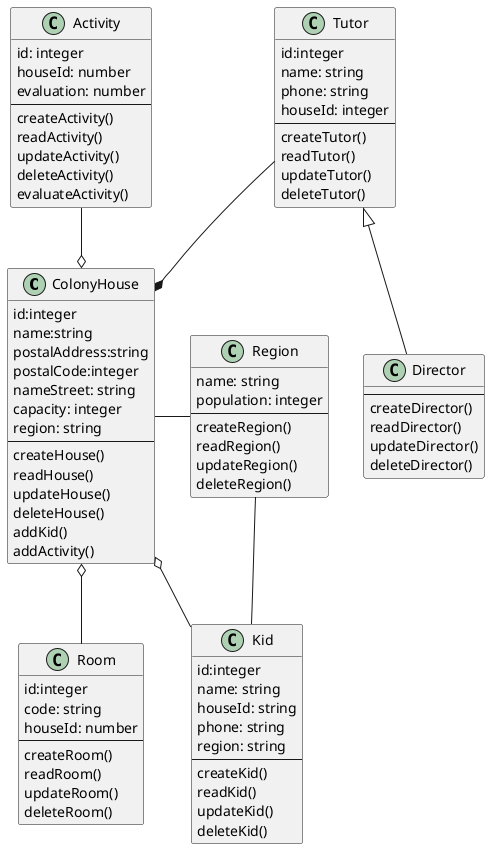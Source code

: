 @startuml Colonias
    
    class ColonyHouse{
        id:integer
        name:string
        postalAddress:string
        postalCode:integer
        nameStreet: string
        capacity: integer
        region: string
        --
        createHouse()
        readHouse()
        updateHouse()
        deleteHouse()
        addKid()
        addActivity()
    }

    class Room{
        id:integer
        code: string
        houseId: number
        --
        createRoom()
        readRoom()
        updateRoom()
        deleteRoom()
    }

    class Activity{
        id: integer
        houseId: number
        evaluation: number
        --
        createActivity()
        readActivity()
        updateActivity()
        deleteActivity()
        evaluateActivity()
    }

    class Tutor{
        id:integer
        name: string
        phone: string
        houseId: integer
        --
        createTutor()
        readTutor()
        updateTutor()
        deleteTutor()
    }

    class Director{
        --
        createDirector()
        readDirector()
        updateDirector()
        deleteDirector()
    }

    class Kid{
        id:integer
        name: string
        houseId: string
        phone: string
        region: string
        --
        createKid()
        readKid()
        updateKid()
        deleteKid()
    }

    class Region{
        name: string
        population: integer
        --
        createRegion()
        readRegion()
        updateRegion()
        deleteRegion()
    }

    ColonyHouse o-- Room
    Kid --o ColonyHouse
    Tutor --* ColonyHouse
    Director -up-|> Tutor
    Activity --o ColonyHouse
    Region -- Kid
    Region -left- ColonyHouse


@enduml